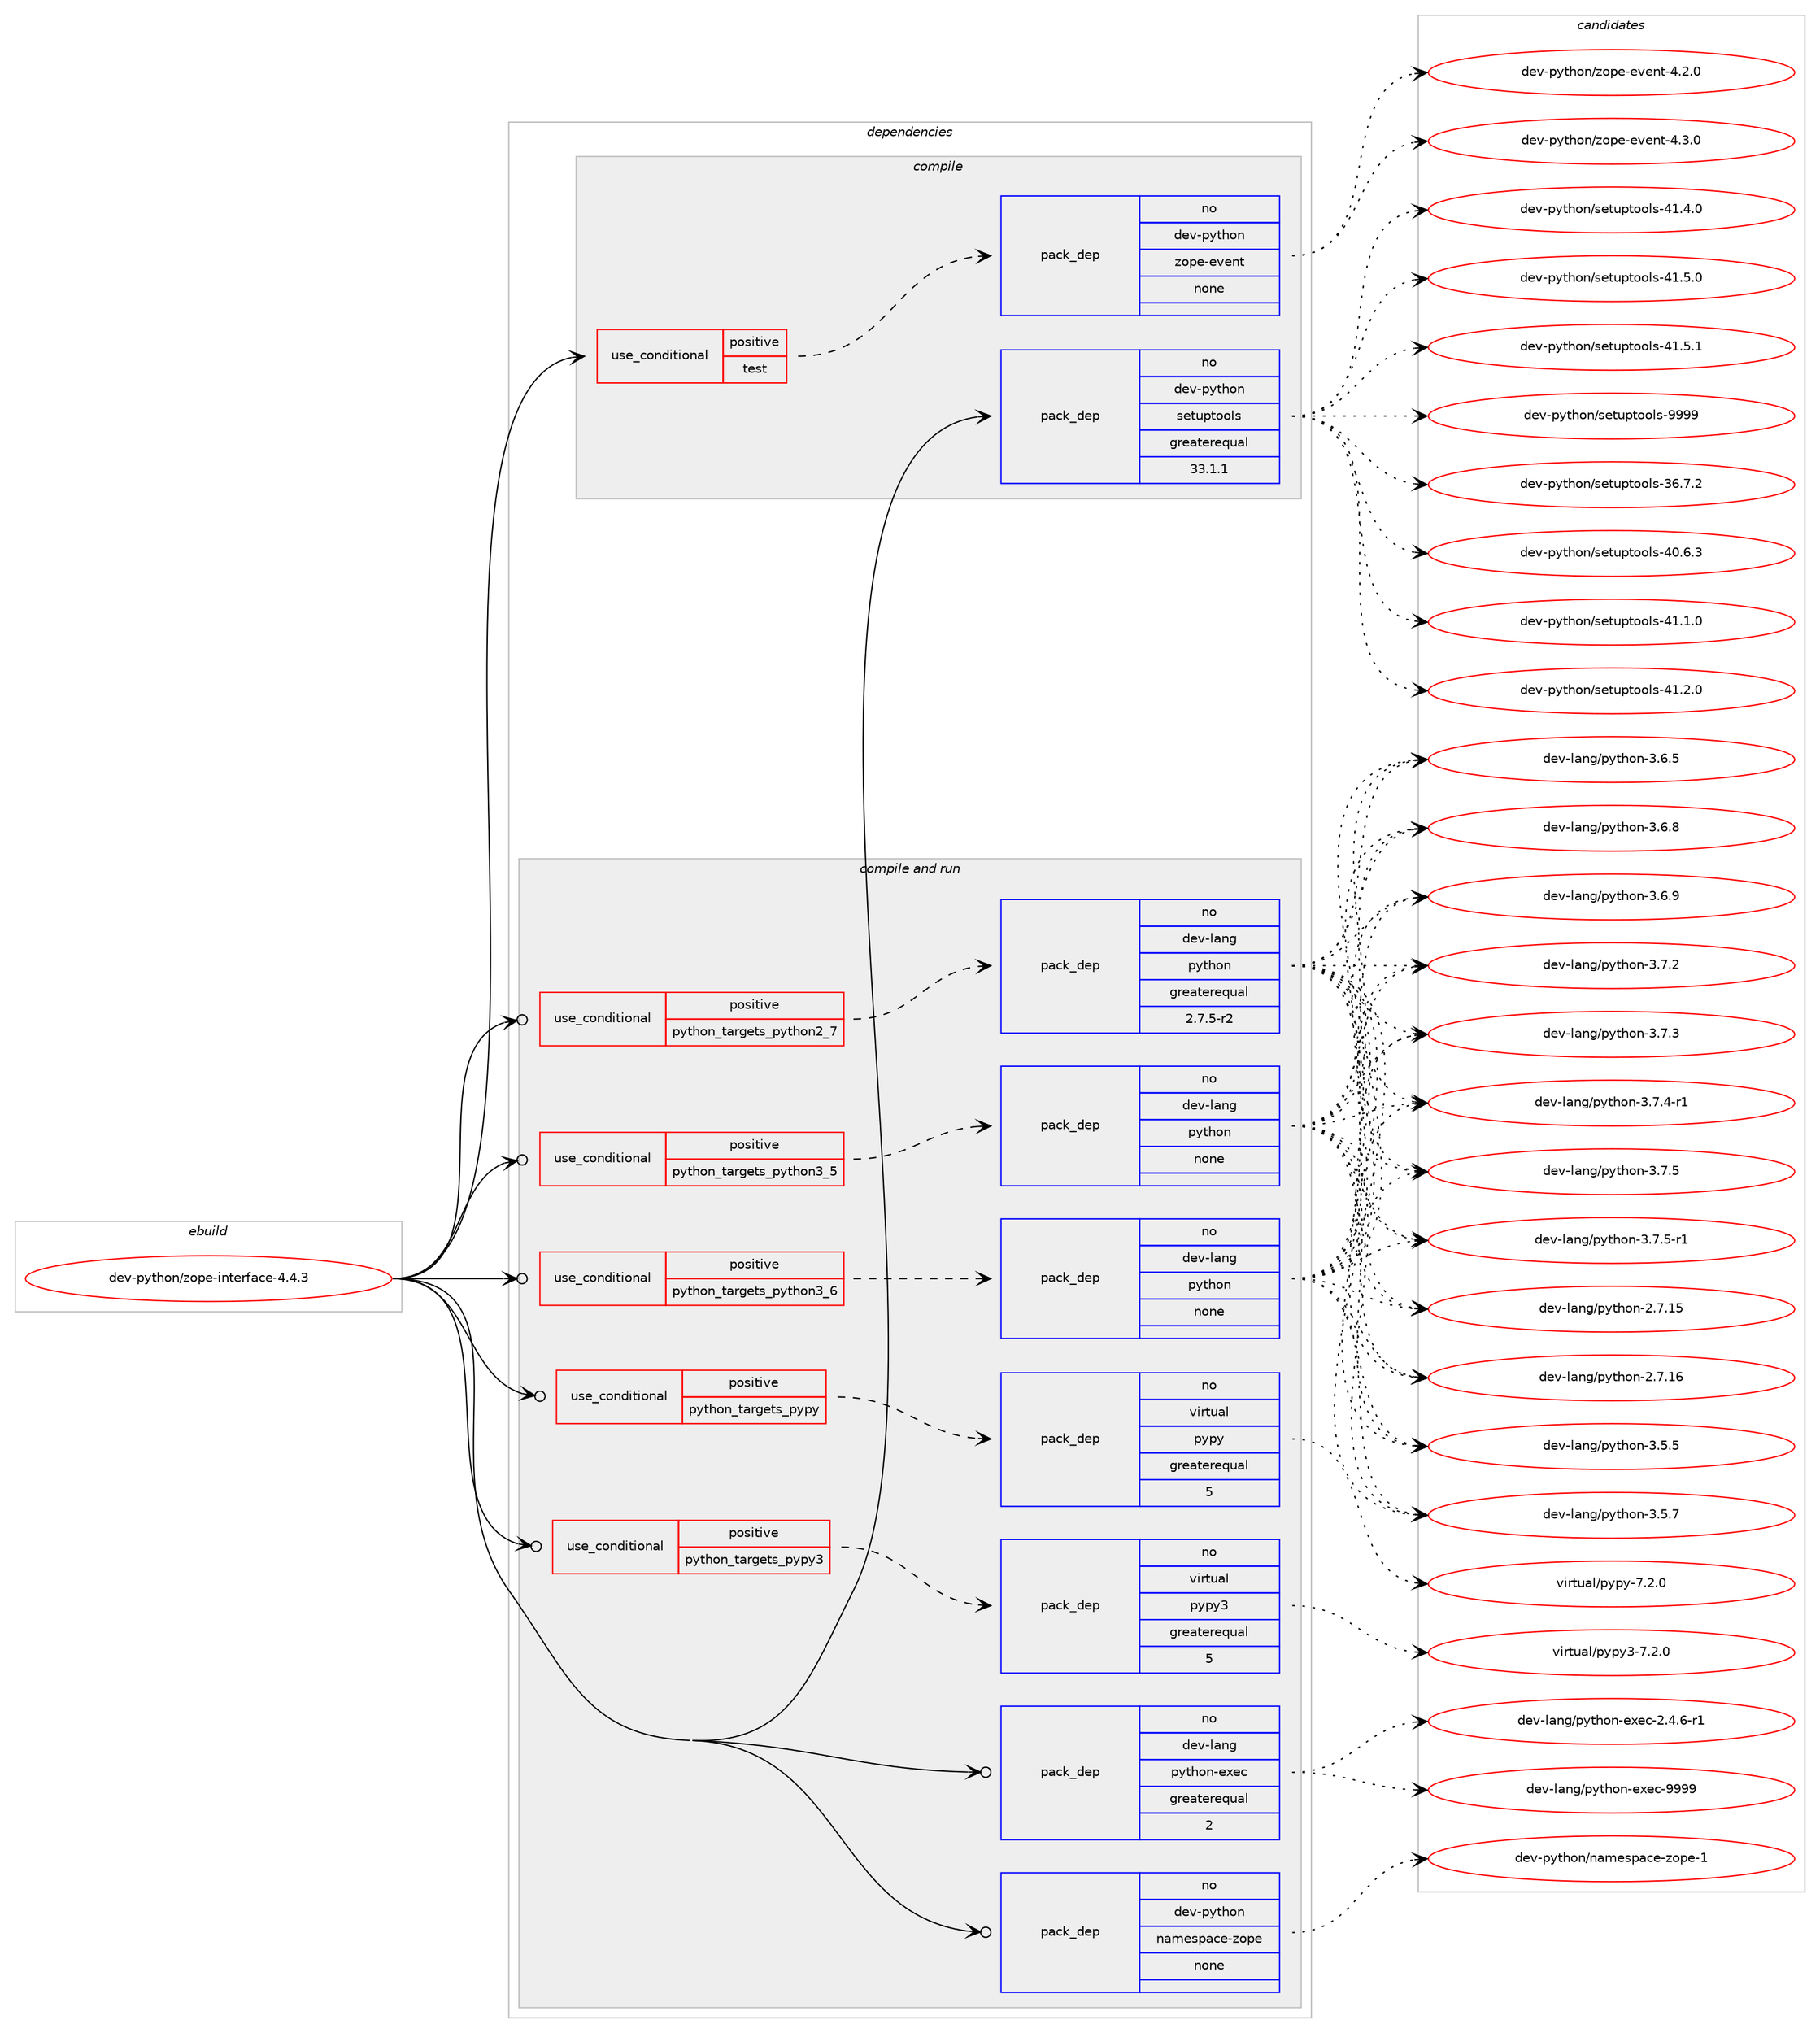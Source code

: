 digraph prolog {

# *************
# Graph options
# *************

newrank=true;
concentrate=true;
compound=true;
graph [rankdir=LR,fontname=Helvetica,fontsize=10,ranksep=1.5];#, ranksep=2.5, nodesep=0.2];
edge  [arrowhead=vee];
node  [fontname=Helvetica,fontsize=10];

# **********
# The ebuild
# **********

subgraph cluster_leftcol {
color=gray;
rank=same;
label=<<i>ebuild</i>>;
id [label="dev-python/zope-interface-4.4.3", color=red, width=4, href="../dev-python/zope-interface-4.4.3.svg"];
}

# ****************
# The dependencies
# ****************

subgraph cluster_midcol {
color=gray;
label=<<i>dependencies</i>>;
subgraph cluster_compile {
fillcolor="#eeeeee";
style=filled;
label=<<i>compile</i>>;
subgraph cond151945 {
dependency645345 [label=<<TABLE BORDER="0" CELLBORDER="1" CELLSPACING="0" CELLPADDING="4"><TR><TD ROWSPAN="3" CELLPADDING="10">use_conditional</TD></TR><TR><TD>positive</TD></TR><TR><TD>test</TD></TR></TABLE>>, shape=none, color=red];
subgraph pack481511 {
dependency645346 [label=<<TABLE BORDER="0" CELLBORDER="1" CELLSPACING="0" CELLPADDING="4" WIDTH="220"><TR><TD ROWSPAN="6" CELLPADDING="30">pack_dep</TD></TR><TR><TD WIDTH="110">no</TD></TR><TR><TD>dev-python</TD></TR><TR><TD>zope-event</TD></TR><TR><TD>none</TD></TR><TR><TD></TD></TR></TABLE>>, shape=none, color=blue];
}
dependency645345:e -> dependency645346:w [weight=20,style="dashed",arrowhead="vee"];
}
id:e -> dependency645345:w [weight=20,style="solid",arrowhead="vee"];
subgraph pack481512 {
dependency645347 [label=<<TABLE BORDER="0" CELLBORDER="1" CELLSPACING="0" CELLPADDING="4" WIDTH="220"><TR><TD ROWSPAN="6" CELLPADDING="30">pack_dep</TD></TR><TR><TD WIDTH="110">no</TD></TR><TR><TD>dev-python</TD></TR><TR><TD>setuptools</TD></TR><TR><TD>greaterequal</TD></TR><TR><TD>33.1.1</TD></TR></TABLE>>, shape=none, color=blue];
}
id:e -> dependency645347:w [weight=20,style="solid",arrowhead="vee"];
}
subgraph cluster_compileandrun {
fillcolor="#eeeeee";
style=filled;
label=<<i>compile and run</i>>;
subgraph cond151946 {
dependency645348 [label=<<TABLE BORDER="0" CELLBORDER="1" CELLSPACING="0" CELLPADDING="4"><TR><TD ROWSPAN="3" CELLPADDING="10">use_conditional</TD></TR><TR><TD>positive</TD></TR><TR><TD>python_targets_pypy</TD></TR></TABLE>>, shape=none, color=red];
subgraph pack481513 {
dependency645349 [label=<<TABLE BORDER="0" CELLBORDER="1" CELLSPACING="0" CELLPADDING="4" WIDTH="220"><TR><TD ROWSPAN="6" CELLPADDING="30">pack_dep</TD></TR><TR><TD WIDTH="110">no</TD></TR><TR><TD>virtual</TD></TR><TR><TD>pypy</TD></TR><TR><TD>greaterequal</TD></TR><TR><TD>5</TD></TR></TABLE>>, shape=none, color=blue];
}
dependency645348:e -> dependency645349:w [weight=20,style="dashed",arrowhead="vee"];
}
id:e -> dependency645348:w [weight=20,style="solid",arrowhead="odotvee"];
subgraph cond151947 {
dependency645350 [label=<<TABLE BORDER="0" CELLBORDER="1" CELLSPACING="0" CELLPADDING="4"><TR><TD ROWSPAN="3" CELLPADDING="10">use_conditional</TD></TR><TR><TD>positive</TD></TR><TR><TD>python_targets_pypy3</TD></TR></TABLE>>, shape=none, color=red];
subgraph pack481514 {
dependency645351 [label=<<TABLE BORDER="0" CELLBORDER="1" CELLSPACING="0" CELLPADDING="4" WIDTH="220"><TR><TD ROWSPAN="6" CELLPADDING="30">pack_dep</TD></TR><TR><TD WIDTH="110">no</TD></TR><TR><TD>virtual</TD></TR><TR><TD>pypy3</TD></TR><TR><TD>greaterequal</TD></TR><TR><TD>5</TD></TR></TABLE>>, shape=none, color=blue];
}
dependency645350:e -> dependency645351:w [weight=20,style="dashed",arrowhead="vee"];
}
id:e -> dependency645350:w [weight=20,style="solid",arrowhead="odotvee"];
subgraph cond151948 {
dependency645352 [label=<<TABLE BORDER="0" CELLBORDER="1" CELLSPACING="0" CELLPADDING="4"><TR><TD ROWSPAN="3" CELLPADDING="10">use_conditional</TD></TR><TR><TD>positive</TD></TR><TR><TD>python_targets_python2_7</TD></TR></TABLE>>, shape=none, color=red];
subgraph pack481515 {
dependency645353 [label=<<TABLE BORDER="0" CELLBORDER="1" CELLSPACING="0" CELLPADDING="4" WIDTH="220"><TR><TD ROWSPAN="6" CELLPADDING="30">pack_dep</TD></TR><TR><TD WIDTH="110">no</TD></TR><TR><TD>dev-lang</TD></TR><TR><TD>python</TD></TR><TR><TD>greaterequal</TD></TR><TR><TD>2.7.5-r2</TD></TR></TABLE>>, shape=none, color=blue];
}
dependency645352:e -> dependency645353:w [weight=20,style="dashed",arrowhead="vee"];
}
id:e -> dependency645352:w [weight=20,style="solid",arrowhead="odotvee"];
subgraph cond151949 {
dependency645354 [label=<<TABLE BORDER="0" CELLBORDER="1" CELLSPACING="0" CELLPADDING="4"><TR><TD ROWSPAN="3" CELLPADDING="10">use_conditional</TD></TR><TR><TD>positive</TD></TR><TR><TD>python_targets_python3_5</TD></TR></TABLE>>, shape=none, color=red];
subgraph pack481516 {
dependency645355 [label=<<TABLE BORDER="0" CELLBORDER="1" CELLSPACING="0" CELLPADDING="4" WIDTH="220"><TR><TD ROWSPAN="6" CELLPADDING="30">pack_dep</TD></TR><TR><TD WIDTH="110">no</TD></TR><TR><TD>dev-lang</TD></TR><TR><TD>python</TD></TR><TR><TD>none</TD></TR><TR><TD></TD></TR></TABLE>>, shape=none, color=blue];
}
dependency645354:e -> dependency645355:w [weight=20,style="dashed",arrowhead="vee"];
}
id:e -> dependency645354:w [weight=20,style="solid",arrowhead="odotvee"];
subgraph cond151950 {
dependency645356 [label=<<TABLE BORDER="0" CELLBORDER="1" CELLSPACING="0" CELLPADDING="4"><TR><TD ROWSPAN="3" CELLPADDING="10">use_conditional</TD></TR><TR><TD>positive</TD></TR><TR><TD>python_targets_python3_6</TD></TR></TABLE>>, shape=none, color=red];
subgraph pack481517 {
dependency645357 [label=<<TABLE BORDER="0" CELLBORDER="1" CELLSPACING="0" CELLPADDING="4" WIDTH="220"><TR><TD ROWSPAN="6" CELLPADDING="30">pack_dep</TD></TR><TR><TD WIDTH="110">no</TD></TR><TR><TD>dev-lang</TD></TR><TR><TD>python</TD></TR><TR><TD>none</TD></TR><TR><TD></TD></TR></TABLE>>, shape=none, color=blue];
}
dependency645356:e -> dependency645357:w [weight=20,style="dashed",arrowhead="vee"];
}
id:e -> dependency645356:w [weight=20,style="solid",arrowhead="odotvee"];
subgraph pack481518 {
dependency645358 [label=<<TABLE BORDER="0" CELLBORDER="1" CELLSPACING="0" CELLPADDING="4" WIDTH="220"><TR><TD ROWSPAN="6" CELLPADDING="30">pack_dep</TD></TR><TR><TD WIDTH="110">no</TD></TR><TR><TD>dev-lang</TD></TR><TR><TD>python-exec</TD></TR><TR><TD>greaterequal</TD></TR><TR><TD>2</TD></TR></TABLE>>, shape=none, color=blue];
}
id:e -> dependency645358:w [weight=20,style="solid",arrowhead="odotvee"];
subgraph pack481519 {
dependency645359 [label=<<TABLE BORDER="0" CELLBORDER="1" CELLSPACING="0" CELLPADDING="4" WIDTH="220"><TR><TD ROWSPAN="6" CELLPADDING="30">pack_dep</TD></TR><TR><TD WIDTH="110">no</TD></TR><TR><TD>dev-python</TD></TR><TR><TD>namespace-zope</TD></TR><TR><TD>none</TD></TR><TR><TD></TD></TR></TABLE>>, shape=none, color=blue];
}
id:e -> dependency645359:w [weight=20,style="solid",arrowhead="odotvee"];
}
subgraph cluster_run {
fillcolor="#eeeeee";
style=filled;
label=<<i>run</i>>;
}
}

# **************
# The candidates
# **************

subgraph cluster_choices {
rank=same;
color=gray;
label=<<i>candidates</i>>;

subgraph choice481511 {
color=black;
nodesep=1;
choice100101118451121211161041111104712211111210145101118101110116455246504648 [label="dev-python/zope-event-4.2.0", color=red, width=4,href="../dev-python/zope-event-4.2.0.svg"];
choice100101118451121211161041111104712211111210145101118101110116455246514648 [label="dev-python/zope-event-4.3.0", color=red, width=4,href="../dev-python/zope-event-4.3.0.svg"];
dependency645346:e -> choice100101118451121211161041111104712211111210145101118101110116455246504648:w [style=dotted,weight="100"];
dependency645346:e -> choice100101118451121211161041111104712211111210145101118101110116455246514648:w [style=dotted,weight="100"];
}
subgraph choice481512 {
color=black;
nodesep=1;
choice100101118451121211161041111104711510111611711211611111110811545515446554650 [label="dev-python/setuptools-36.7.2", color=red, width=4,href="../dev-python/setuptools-36.7.2.svg"];
choice100101118451121211161041111104711510111611711211611111110811545524846544651 [label="dev-python/setuptools-40.6.3", color=red, width=4,href="../dev-python/setuptools-40.6.3.svg"];
choice100101118451121211161041111104711510111611711211611111110811545524946494648 [label="dev-python/setuptools-41.1.0", color=red, width=4,href="../dev-python/setuptools-41.1.0.svg"];
choice100101118451121211161041111104711510111611711211611111110811545524946504648 [label="dev-python/setuptools-41.2.0", color=red, width=4,href="../dev-python/setuptools-41.2.0.svg"];
choice100101118451121211161041111104711510111611711211611111110811545524946524648 [label="dev-python/setuptools-41.4.0", color=red, width=4,href="../dev-python/setuptools-41.4.0.svg"];
choice100101118451121211161041111104711510111611711211611111110811545524946534648 [label="dev-python/setuptools-41.5.0", color=red, width=4,href="../dev-python/setuptools-41.5.0.svg"];
choice100101118451121211161041111104711510111611711211611111110811545524946534649 [label="dev-python/setuptools-41.5.1", color=red, width=4,href="../dev-python/setuptools-41.5.1.svg"];
choice10010111845112121116104111110471151011161171121161111111081154557575757 [label="dev-python/setuptools-9999", color=red, width=4,href="../dev-python/setuptools-9999.svg"];
dependency645347:e -> choice100101118451121211161041111104711510111611711211611111110811545515446554650:w [style=dotted,weight="100"];
dependency645347:e -> choice100101118451121211161041111104711510111611711211611111110811545524846544651:w [style=dotted,weight="100"];
dependency645347:e -> choice100101118451121211161041111104711510111611711211611111110811545524946494648:w [style=dotted,weight="100"];
dependency645347:e -> choice100101118451121211161041111104711510111611711211611111110811545524946504648:w [style=dotted,weight="100"];
dependency645347:e -> choice100101118451121211161041111104711510111611711211611111110811545524946524648:w [style=dotted,weight="100"];
dependency645347:e -> choice100101118451121211161041111104711510111611711211611111110811545524946534648:w [style=dotted,weight="100"];
dependency645347:e -> choice100101118451121211161041111104711510111611711211611111110811545524946534649:w [style=dotted,weight="100"];
dependency645347:e -> choice10010111845112121116104111110471151011161171121161111111081154557575757:w [style=dotted,weight="100"];
}
subgraph choice481513 {
color=black;
nodesep=1;
choice1181051141161179710847112121112121455546504648 [label="virtual/pypy-7.2.0", color=red, width=4,href="../virtual/pypy-7.2.0.svg"];
dependency645349:e -> choice1181051141161179710847112121112121455546504648:w [style=dotted,weight="100"];
}
subgraph choice481514 {
color=black;
nodesep=1;
choice118105114116117971084711212111212151455546504648 [label="virtual/pypy3-7.2.0", color=red, width=4,href="../virtual/pypy3-7.2.0.svg"];
dependency645351:e -> choice118105114116117971084711212111212151455546504648:w [style=dotted,weight="100"];
}
subgraph choice481515 {
color=black;
nodesep=1;
choice10010111845108971101034711212111610411111045504655464953 [label="dev-lang/python-2.7.15", color=red, width=4,href="../dev-lang/python-2.7.15.svg"];
choice10010111845108971101034711212111610411111045504655464954 [label="dev-lang/python-2.7.16", color=red, width=4,href="../dev-lang/python-2.7.16.svg"];
choice100101118451089711010347112121116104111110455146534653 [label="dev-lang/python-3.5.5", color=red, width=4,href="../dev-lang/python-3.5.5.svg"];
choice100101118451089711010347112121116104111110455146534655 [label="dev-lang/python-3.5.7", color=red, width=4,href="../dev-lang/python-3.5.7.svg"];
choice100101118451089711010347112121116104111110455146544653 [label="dev-lang/python-3.6.5", color=red, width=4,href="../dev-lang/python-3.6.5.svg"];
choice100101118451089711010347112121116104111110455146544656 [label="dev-lang/python-3.6.8", color=red, width=4,href="../dev-lang/python-3.6.8.svg"];
choice100101118451089711010347112121116104111110455146544657 [label="dev-lang/python-3.6.9", color=red, width=4,href="../dev-lang/python-3.6.9.svg"];
choice100101118451089711010347112121116104111110455146554650 [label="dev-lang/python-3.7.2", color=red, width=4,href="../dev-lang/python-3.7.2.svg"];
choice100101118451089711010347112121116104111110455146554651 [label="dev-lang/python-3.7.3", color=red, width=4,href="../dev-lang/python-3.7.3.svg"];
choice1001011184510897110103471121211161041111104551465546524511449 [label="dev-lang/python-3.7.4-r1", color=red, width=4,href="../dev-lang/python-3.7.4-r1.svg"];
choice100101118451089711010347112121116104111110455146554653 [label="dev-lang/python-3.7.5", color=red, width=4,href="../dev-lang/python-3.7.5.svg"];
choice1001011184510897110103471121211161041111104551465546534511449 [label="dev-lang/python-3.7.5-r1", color=red, width=4,href="../dev-lang/python-3.7.5-r1.svg"];
dependency645353:e -> choice10010111845108971101034711212111610411111045504655464953:w [style=dotted,weight="100"];
dependency645353:e -> choice10010111845108971101034711212111610411111045504655464954:w [style=dotted,weight="100"];
dependency645353:e -> choice100101118451089711010347112121116104111110455146534653:w [style=dotted,weight="100"];
dependency645353:e -> choice100101118451089711010347112121116104111110455146534655:w [style=dotted,weight="100"];
dependency645353:e -> choice100101118451089711010347112121116104111110455146544653:w [style=dotted,weight="100"];
dependency645353:e -> choice100101118451089711010347112121116104111110455146544656:w [style=dotted,weight="100"];
dependency645353:e -> choice100101118451089711010347112121116104111110455146544657:w [style=dotted,weight="100"];
dependency645353:e -> choice100101118451089711010347112121116104111110455146554650:w [style=dotted,weight="100"];
dependency645353:e -> choice100101118451089711010347112121116104111110455146554651:w [style=dotted,weight="100"];
dependency645353:e -> choice1001011184510897110103471121211161041111104551465546524511449:w [style=dotted,weight="100"];
dependency645353:e -> choice100101118451089711010347112121116104111110455146554653:w [style=dotted,weight="100"];
dependency645353:e -> choice1001011184510897110103471121211161041111104551465546534511449:w [style=dotted,weight="100"];
}
subgraph choice481516 {
color=black;
nodesep=1;
choice10010111845108971101034711212111610411111045504655464953 [label="dev-lang/python-2.7.15", color=red, width=4,href="../dev-lang/python-2.7.15.svg"];
choice10010111845108971101034711212111610411111045504655464954 [label="dev-lang/python-2.7.16", color=red, width=4,href="../dev-lang/python-2.7.16.svg"];
choice100101118451089711010347112121116104111110455146534653 [label="dev-lang/python-3.5.5", color=red, width=4,href="../dev-lang/python-3.5.5.svg"];
choice100101118451089711010347112121116104111110455146534655 [label="dev-lang/python-3.5.7", color=red, width=4,href="../dev-lang/python-3.5.7.svg"];
choice100101118451089711010347112121116104111110455146544653 [label="dev-lang/python-3.6.5", color=red, width=4,href="../dev-lang/python-3.6.5.svg"];
choice100101118451089711010347112121116104111110455146544656 [label="dev-lang/python-3.6.8", color=red, width=4,href="../dev-lang/python-3.6.8.svg"];
choice100101118451089711010347112121116104111110455146544657 [label="dev-lang/python-3.6.9", color=red, width=4,href="../dev-lang/python-3.6.9.svg"];
choice100101118451089711010347112121116104111110455146554650 [label="dev-lang/python-3.7.2", color=red, width=4,href="../dev-lang/python-3.7.2.svg"];
choice100101118451089711010347112121116104111110455146554651 [label="dev-lang/python-3.7.3", color=red, width=4,href="../dev-lang/python-3.7.3.svg"];
choice1001011184510897110103471121211161041111104551465546524511449 [label="dev-lang/python-3.7.4-r1", color=red, width=4,href="../dev-lang/python-3.7.4-r1.svg"];
choice100101118451089711010347112121116104111110455146554653 [label="dev-lang/python-3.7.5", color=red, width=4,href="../dev-lang/python-3.7.5.svg"];
choice1001011184510897110103471121211161041111104551465546534511449 [label="dev-lang/python-3.7.5-r1", color=red, width=4,href="../dev-lang/python-3.7.5-r1.svg"];
dependency645355:e -> choice10010111845108971101034711212111610411111045504655464953:w [style=dotted,weight="100"];
dependency645355:e -> choice10010111845108971101034711212111610411111045504655464954:w [style=dotted,weight="100"];
dependency645355:e -> choice100101118451089711010347112121116104111110455146534653:w [style=dotted,weight="100"];
dependency645355:e -> choice100101118451089711010347112121116104111110455146534655:w [style=dotted,weight="100"];
dependency645355:e -> choice100101118451089711010347112121116104111110455146544653:w [style=dotted,weight="100"];
dependency645355:e -> choice100101118451089711010347112121116104111110455146544656:w [style=dotted,weight="100"];
dependency645355:e -> choice100101118451089711010347112121116104111110455146544657:w [style=dotted,weight="100"];
dependency645355:e -> choice100101118451089711010347112121116104111110455146554650:w [style=dotted,weight="100"];
dependency645355:e -> choice100101118451089711010347112121116104111110455146554651:w [style=dotted,weight="100"];
dependency645355:e -> choice1001011184510897110103471121211161041111104551465546524511449:w [style=dotted,weight="100"];
dependency645355:e -> choice100101118451089711010347112121116104111110455146554653:w [style=dotted,weight="100"];
dependency645355:e -> choice1001011184510897110103471121211161041111104551465546534511449:w [style=dotted,weight="100"];
}
subgraph choice481517 {
color=black;
nodesep=1;
choice10010111845108971101034711212111610411111045504655464953 [label="dev-lang/python-2.7.15", color=red, width=4,href="../dev-lang/python-2.7.15.svg"];
choice10010111845108971101034711212111610411111045504655464954 [label="dev-lang/python-2.7.16", color=red, width=4,href="../dev-lang/python-2.7.16.svg"];
choice100101118451089711010347112121116104111110455146534653 [label="dev-lang/python-3.5.5", color=red, width=4,href="../dev-lang/python-3.5.5.svg"];
choice100101118451089711010347112121116104111110455146534655 [label="dev-lang/python-3.5.7", color=red, width=4,href="../dev-lang/python-3.5.7.svg"];
choice100101118451089711010347112121116104111110455146544653 [label="dev-lang/python-3.6.5", color=red, width=4,href="../dev-lang/python-3.6.5.svg"];
choice100101118451089711010347112121116104111110455146544656 [label="dev-lang/python-3.6.8", color=red, width=4,href="../dev-lang/python-3.6.8.svg"];
choice100101118451089711010347112121116104111110455146544657 [label="dev-lang/python-3.6.9", color=red, width=4,href="../dev-lang/python-3.6.9.svg"];
choice100101118451089711010347112121116104111110455146554650 [label="dev-lang/python-3.7.2", color=red, width=4,href="../dev-lang/python-3.7.2.svg"];
choice100101118451089711010347112121116104111110455146554651 [label="dev-lang/python-3.7.3", color=red, width=4,href="../dev-lang/python-3.7.3.svg"];
choice1001011184510897110103471121211161041111104551465546524511449 [label="dev-lang/python-3.7.4-r1", color=red, width=4,href="../dev-lang/python-3.7.4-r1.svg"];
choice100101118451089711010347112121116104111110455146554653 [label="dev-lang/python-3.7.5", color=red, width=4,href="../dev-lang/python-3.7.5.svg"];
choice1001011184510897110103471121211161041111104551465546534511449 [label="dev-lang/python-3.7.5-r1", color=red, width=4,href="../dev-lang/python-3.7.5-r1.svg"];
dependency645357:e -> choice10010111845108971101034711212111610411111045504655464953:w [style=dotted,weight="100"];
dependency645357:e -> choice10010111845108971101034711212111610411111045504655464954:w [style=dotted,weight="100"];
dependency645357:e -> choice100101118451089711010347112121116104111110455146534653:w [style=dotted,weight="100"];
dependency645357:e -> choice100101118451089711010347112121116104111110455146534655:w [style=dotted,weight="100"];
dependency645357:e -> choice100101118451089711010347112121116104111110455146544653:w [style=dotted,weight="100"];
dependency645357:e -> choice100101118451089711010347112121116104111110455146544656:w [style=dotted,weight="100"];
dependency645357:e -> choice100101118451089711010347112121116104111110455146544657:w [style=dotted,weight="100"];
dependency645357:e -> choice100101118451089711010347112121116104111110455146554650:w [style=dotted,weight="100"];
dependency645357:e -> choice100101118451089711010347112121116104111110455146554651:w [style=dotted,weight="100"];
dependency645357:e -> choice1001011184510897110103471121211161041111104551465546524511449:w [style=dotted,weight="100"];
dependency645357:e -> choice100101118451089711010347112121116104111110455146554653:w [style=dotted,weight="100"];
dependency645357:e -> choice1001011184510897110103471121211161041111104551465546534511449:w [style=dotted,weight="100"];
}
subgraph choice481518 {
color=black;
nodesep=1;
choice10010111845108971101034711212111610411111045101120101994550465246544511449 [label="dev-lang/python-exec-2.4.6-r1", color=red, width=4,href="../dev-lang/python-exec-2.4.6-r1.svg"];
choice10010111845108971101034711212111610411111045101120101994557575757 [label="dev-lang/python-exec-9999", color=red, width=4,href="../dev-lang/python-exec-9999.svg"];
dependency645358:e -> choice10010111845108971101034711212111610411111045101120101994550465246544511449:w [style=dotted,weight="100"];
dependency645358:e -> choice10010111845108971101034711212111610411111045101120101994557575757:w [style=dotted,weight="100"];
}
subgraph choice481519 {
color=black;
nodesep=1;
choice1001011184511212111610411111047110971091011151129799101451221111121014549 [label="dev-python/namespace-zope-1", color=red, width=4,href="../dev-python/namespace-zope-1.svg"];
dependency645359:e -> choice1001011184511212111610411111047110971091011151129799101451221111121014549:w [style=dotted,weight="100"];
}
}

}
